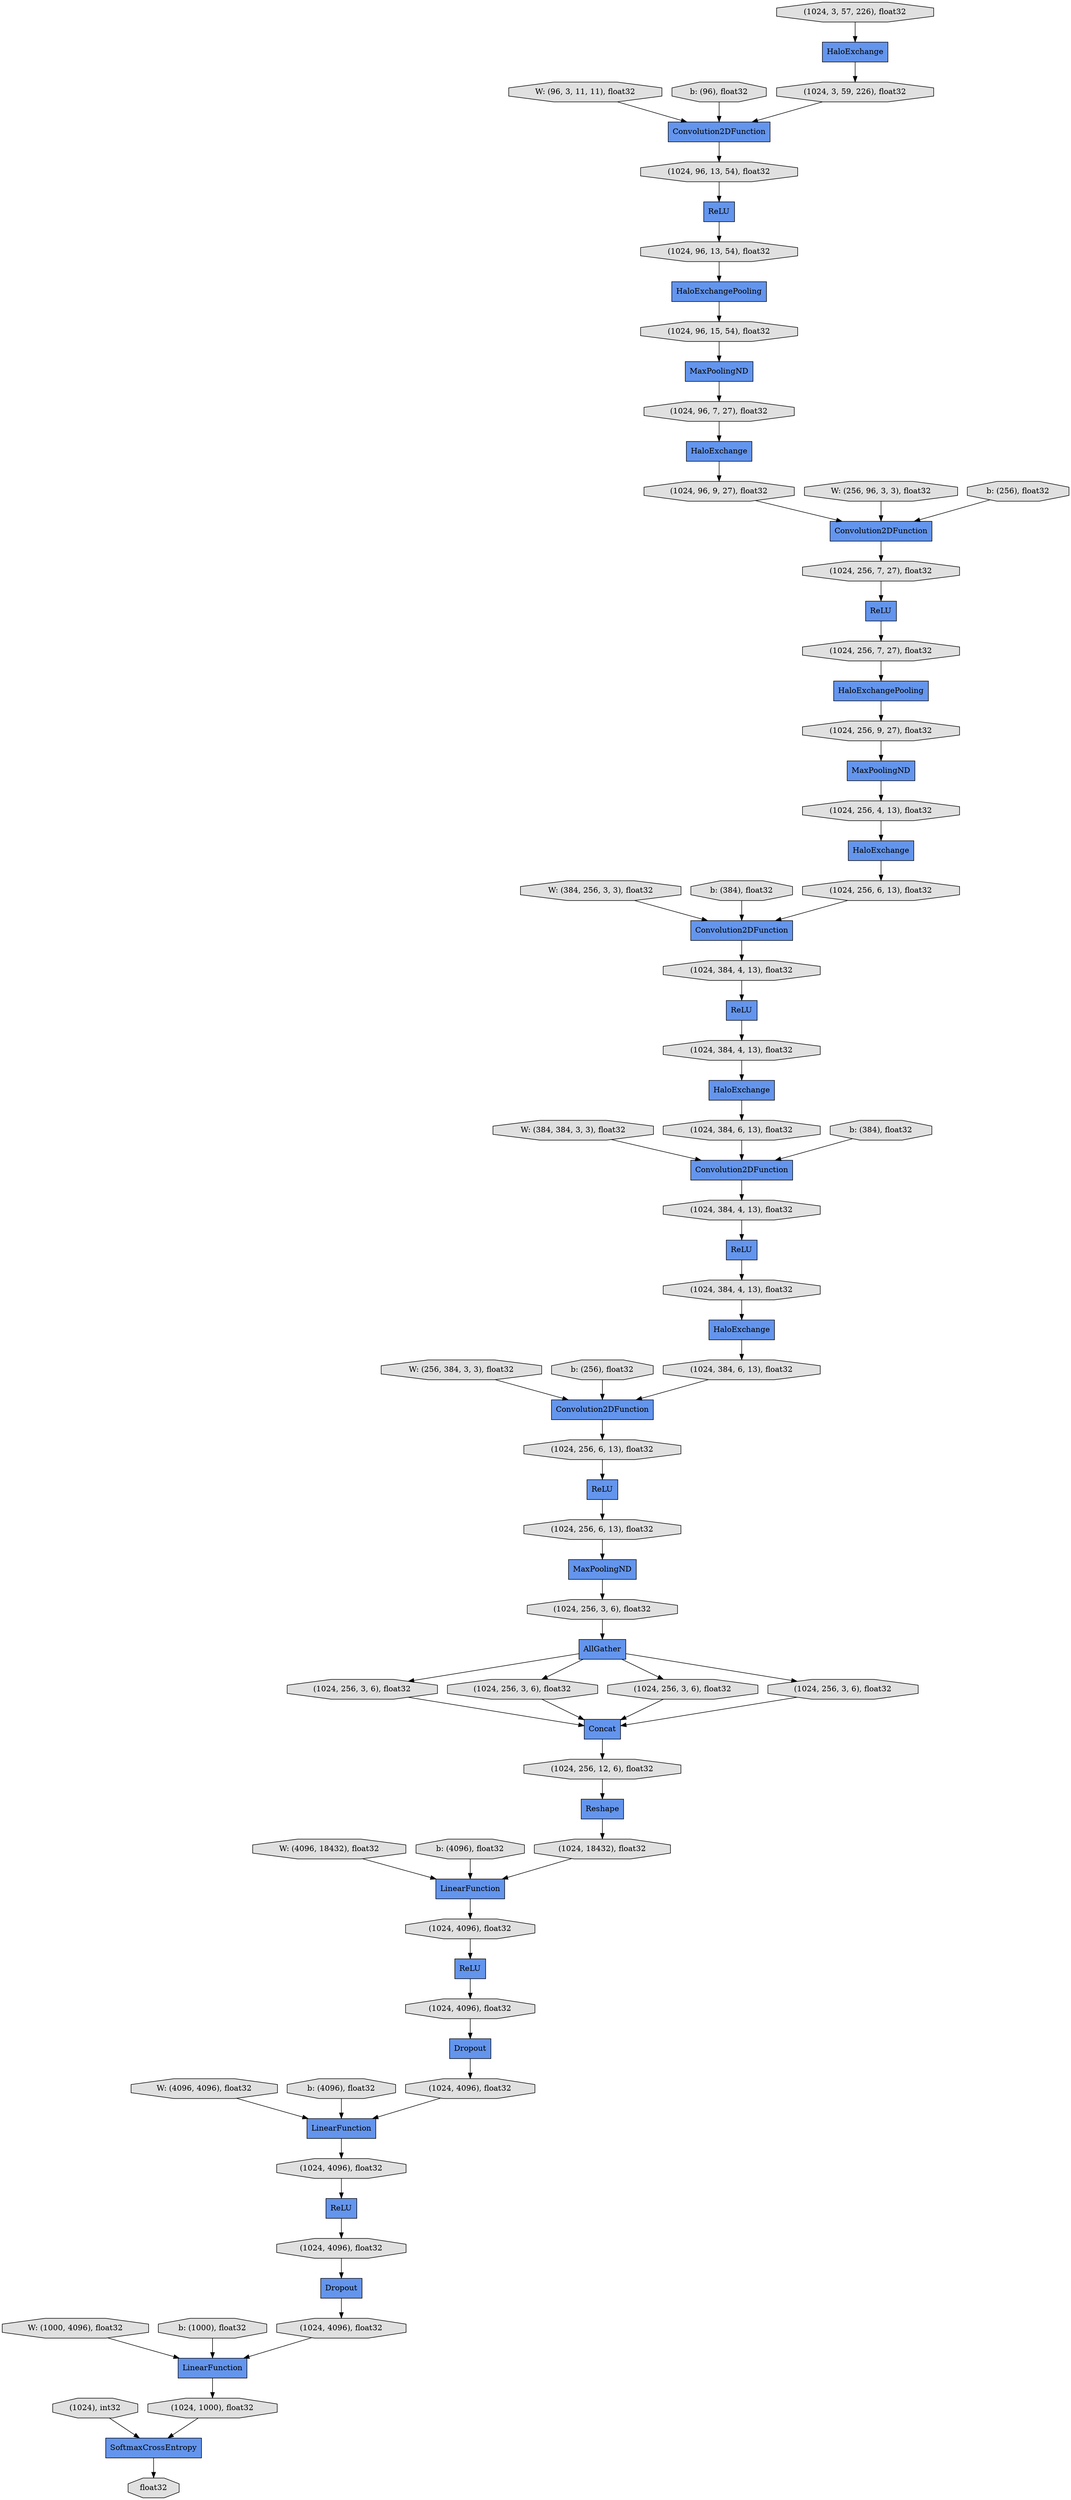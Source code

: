 digraph graphname{rankdir=TB;47287889436880 [label="(1024, 256, 3, 6), float32",shape="octagon",fillcolor="#E0E0E0",style="filled"];47287889437008 [label="(1024, 256, 3, 6), float32",shape="octagon",fillcolor="#E0E0E0",style="filled"];47287889437264 [label="(1024, 256, 3, 6), float32",shape="octagon",fillcolor="#E0E0E0",style="filled"];47287889437328 [label="LinearFunction",shape="record",fillcolor="#6495ED",style="filled"];47284713292496 [label="W: (96, 3, 11, 11), float32",shape="octagon",fillcolor="#E0E0E0",style="filled"];47287889437456 [label="(1024, 256, 12, 6), float32",shape="octagon",fillcolor="#E0E0E0",style="filled"];47287889437584 [label="(1024), int32",shape="octagon",fillcolor="#E0E0E0",style="filled"];47287889470544 [label="(1024, 4096), float32",shape="octagon",fillcolor="#E0E0E0",style="filled"];47287889437840 [label="Reshape",shape="record",fillcolor="#6495ED",style="filled"];47287902692496 [label="(1024, 96, 13, 54), float32",shape="octagon",fillcolor="#E0E0E0",style="filled"];47287889437904 [label="(1024, 18432), float32",shape="octagon",fillcolor="#E0E0E0",style="filled"];47287902602640 [label="MaxPoolingND",shape="record",fillcolor="#6495ED",style="filled"];47287902602768 [label="Convolution2DFunction",shape="record",fillcolor="#6495ED",style="filled"];47287902602832 [label="HaloExchangePooling",shape="record",fillcolor="#6495ED",style="filled"];47287889438416 [label="LinearFunction",shape="record",fillcolor="#6495ED",style="filled"];47287889471248 [label="(1024, 4096), float32",shape="octagon",fillcolor="#E0E0E0",style="filled"];47287889471568 [label="(1024, 4096), float32",shape="octagon",fillcolor="#E0E0E0",style="filled"];47287889471696 [label="(1024, 1000), float32",shape="octagon",fillcolor="#E0E0E0",style="filled"];47287889438928 [label="(1024, 256, 6, 13), float32",shape="octagon",fillcolor="#E0E0E0",style="filled"];47287902365968 [label="ReLU",shape="record",fillcolor="#6495ED",style="filled"];47287889439184 [label="Dropout",shape="record",fillcolor="#6495ED",style="filled"];47287889472080 [label="float32",shape="octagon",fillcolor="#E0E0E0",style="filled"];47287889439312 [label="(1024, 4096), float32",shape="octagon",fillcolor="#E0E0E0",style="filled"];47287889439376 [label="(1024, 256, 3, 6), float32",shape="octagon",fillcolor="#E0E0E0",style="filled"];47287889439504 [label="(1024, 256, 3, 6), float32",shape="octagon",fillcolor="#E0E0E0",style="filled"];47286284823312 [label="b: (96), float32",shape="octagon",fillcolor="#E0E0E0",style="filled"];47287902604176 [label="(1024, 96, 9, 27), float32",shape="octagon",fillcolor="#E0E0E0",style="filled"];47287889439952 [label="LinearFunction",shape="record",fillcolor="#6495ED",style="filled"];47286284823888 [label="W: (256, 96, 3, 3), float32",shape="octagon",fillcolor="#E0E0E0",style="filled"];47286250769744 [label="(1024, 3, 57, 226), float32",shape="octagon",fillcolor="#E0E0E0",style="filled"];47287889440144 [label="(1024, 4096), float32",shape="octagon",fillcolor="#E0E0E0",style="filled"];47287889440272 [label="(1024, 4096), float32",shape="octagon",fillcolor="#E0E0E0",style="filled"];47286284824208 [label="b: (256), float32",shape="octagon",fillcolor="#E0E0E0",style="filled"];47287902695184 [label="(1024, 96, 13, 54), float32",shape="octagon",fillcolor="#E0E0E0",style="filled"];47287902695248 [label="ReLU",shape="record",fillcolor="#6495ED",style="filled"];47287902605136 [label="(1024, 96, 7, 27), float32",shape="octagon",fillcolor="#E0E0E0",style="filled"];47287889440720 [label="(1024, 256, 6, 13), float32",shape="octagon",fillcolor="#E0E0E0",style="filled"];47286284824528 [label="W: (384, 256, 3, 3), float32",shape="octagon",fillcolor="#E0E0E0",style="filled"];47287902605264 [label="HaloExchange",shape="record",fillcolor="#6495ED",style="filled"];47286283415632 [label="Concat",shape="record",fillcolor="#6495ED",style="filled"];47287889391760 [label="(1024, 256, 4, 13), float32",shape="octagon",fillcolor="#E0E0E0",style="filled"];47287889391824 [label="ReLU",shape="record",fillcolor="#6495ED",style="filled"];47286546755920 [label="b: (384), float32",shape="octagon",fillcolor="#E0E0E0",style="filled"];47287902130512 [label="Convolution2DFunction",shape="record",fillcolor="#6495ED",style="filled"];47287889392016 [label="Convolution2DFunction",shape="record",fillcolor="#6495ED",style="filled"];47287902220816 [label="SoftmaxCrossEntropy",shape="record",fillcolor="#6495ED",style="filled"];47286546756240 [label="W: (384, 384, 3, 3), float32",shape="octagon",fillcolor="#E0E0E0",style="filled"];47287889392336 [label="(1024, 256, 7, 27), float32",shape="octagon",fillcolor="#E0E0E0",style="filled"];47287889392592 [label="(1024, 384, 6, 13), float32",shape="octagon",fillcolor="#E0E0E0",style="filled"];47286546756560 [label="b: (384), float32",shape="octagon",fillcolor="#E0E0E0",style="filled"];47287889392848 [label="ReLU",shape="record",fillcolor="#6495ED",style="filled"];47286546756880 [label="W: (256, 384, 3, 3), float32",shape="octagon",fillcolor="#E0E0E0",style="filled"];47287889392976 [label="Convolution2DFunction",shape="record",fillcolor="#6495ED",style="filled"];47286546757200 [label="b: (256), float32",shape="octagon",fillcolor="#E0E0E0",style="filled"];47287889393360 [label="HaloExchange",shape="record",fillcolor="#6495ED",style="filled"];47287889393488 [label="(1024, 256, 6, 13), float32",shape="octagon",fillcolor="#E0E0E0",style="filled"];47287902279568 [label="MaxPoolingND",shape="record",fillcolor="#6495ED",style="filled"];47287889393552 [label="AllGather",shape="record",fillcolor="#6495ED",style="filled"];47286546757584 [label="W: (4096, 18432), float32",shape="octagon",fillcolor="#E0E0E0",style="filled"];47287889393872 [label="(1024, 384, 4, 13), float32",shape="octagon",fillcolor="#E0E0E0",style="filled"];47287852333264 [label="HaloExchangePooling",shape="record",fillcolor="#6495ED",style="filled"];47286546757904 [label="b: (4096), float32",shape="octagon",fillcolor="#E0E0E0",style="filled"];47287889394064 [label="ReLU",shape="record",fillcolor="#6495ED",style="filled"];47287889394128 [label="(1024, 384, 4, 13), float32",shape="octagon",fillcolor="#E0E0E0",style="filled"];47287889394256 [label="(1024, 256, 9, 27), float32",shape="octagon",fillcolor="#E0E0E0",style="filled"];47286546758288 [label="W: (4096, 4096), float32",shape="octagon",fillcolor="#E0E0E0",style="filled"];47287889394512 [label="Convolution2DFunction",shape="record",fillcolor="#6495ED",style="filled"];47287902247824 [label="HaloExchange",shape="record",fillcolor="#6495ED",style="filled"];47286546758608 [label="b: (4096), float32",shape="octagon",fillcolor="#E0E0E0",style="filled"];47287889394640 [label="(1024, 384, 4, 13), float32",shape="octagon",fillcolor="#E0E0E0",style="filled"];47287889394704 [label="(1024, 384, 6, 13), float32",shape="octagon",fillcolor="#E0E0E0",style="filled"];47287902485712 [label="ReLU",shape="record",fillcolor="#6495ED",style="filled"];47286546758928 [label="W: (1000, 4096), float32",shape="octagon",fillcolor="#E0E0E0",style="filled"];47287889395024 [label="HaloExchange",shape="record",fillcolor="#6495ED",style="filled"];47287889362320 [label="(1024, 96, 15, 54), float32",shape="octagon",fillcolor="#E0E0E0",style="filled"];47287889362448 [label="ReLU",shape="record",fillcolor="#6495ED",style="filled"];47287889395216 [label="MaxPoolingND",shape="record",fillcolor="#6495ED",style="filled"];47286546759312 [label="b: (1000), float32",shape="octagon",fillcolor="#E0E0E0",style="filled"];47287889395408 [label="(1024, 384, 4, 13), float32",shape="octagon",fillcolor="#E0E0E0",style="filled"];47287889362640 [label="(1024, 3, 59, 226), float32",shape="octagon",fillcolor="#E0E0E0",style="filled"];47287889362704 [label="Dropout",shape="record",fillcolor="#6495ED",style="filled"];47287889395600 [label="(1024, 256, 7, 27), float32",shape="octagon",fillcolor="#E0E0E0",style="filled"];47287889362896 [label="HaloExchange",shape="record",fillcolor="#6495ED",style="filled"];47287889471696 -> 47287902220816;47287889395216 -> 47287889439504;47287902605264 -> 47287889393488;47287889394256 -> 47287902602640;47287889392016 -> 47287889394640;47287902365968 -> 47287902692496;47286283415632 -> 47287889437456;47286546756240 -> 47287889394512;47287889362320 -> 47287902279568;47287889440144 -> 47287889391824;47287889439184 -> 47287889470544;47287902602640 -> 47287889391760;47287889437456 -> 47287889437840;47287889437264 -> 47286283415632;47287889439312 -> 47287889362704;47287889362896 -> 47287902604176;47287902130512 -> 47287902695184;47287889438416 -> 47287889471696;47287889471248 -> 47287889439184;47287889440272 -> 47287889439952;47287852333264 -> 47287889362320;47287889470544 -> 47287889438416;47287889436880 -> 47286283415632;47287889391760 -> 47287902605264;47287902247824 -> 47287889362640;47287889362640 -> 47287902130512;47287889393360 -> 47287889394704;47287889395408 -> 47287889393360;47287889393552 -> 47287889437264;47287889362704 -> 47287889440272;47287889392976 -> 47287889440720;47287889439504 -> 47287889393552;47286546758928 -> 47287889438416;47287889393552 -> 47287889437008;47286250769744 -> 47287902247824;47286546757904 -> 47287889437328;47287889395600 -> 47287902602832;47287889362448 -> 47287889471248;47287889395024 -> 47287889392592;47287902695248 -> 47287889394128;47287889437904 -> 47287889437328;47287902220816 -> 47287889472080;47286546756880 -> 47287889392976;47286546757200 -> 47287889392976;47287889394704 -> 47287889392976;47287889392592 -> 47287889394512;47286546756560 -> 47287889394512;47286284823312 -> 47287902130512;47287889393872 -> 47287889394064;47287889471568 -> 47287889362448;47286284824528 -> 47287889392016;47286546758288 -> 47287889439952;47287889393488 -> 47287889392016;47287889392848 -> 47287889438928;47286284823888 -> 47287902602768;47287902695184 -> 47287902365968;47287889392336 -> 47287902485712;47286546758608 -> 47287889439952;47287889393552 -> 47287889439376;47287889437328 -> 47287889440144;47286284824208 -> 47287902602768;47286546757584 -> 47287889437328;47287889391824 -> 47287889439312;47287889394128 -> 47287889395024;47287889394064 -> 47287889395408;47287902604176 -> 47287902602768;47287889439376 -> 47286283415632;47287902279568 -> 47287902605136;47287902692496 -> 47287852333264;47287902602832 -> 47287889394256;47287889439952 -> 47287889471568;47287889437008 -> 47286283415632;47287889440720 -> 47287889392848;47287889394512 -> 47287889393872;47284713292496 -> 47287902130512;47287889438928 -> 47287889395216;47287902485712 -> 47287889395600;47287902602768 -> 47287889392336;47287889394640 -> 47287902695248;47287889393552 -> 47287889436880;47287889437584 -> 47287902220816;47286546759312 -> 47287889438416;47287889437840 -> 47287889437904;47286546755920 -> 47287889392016;47287902605136 -> 47287889362896;}